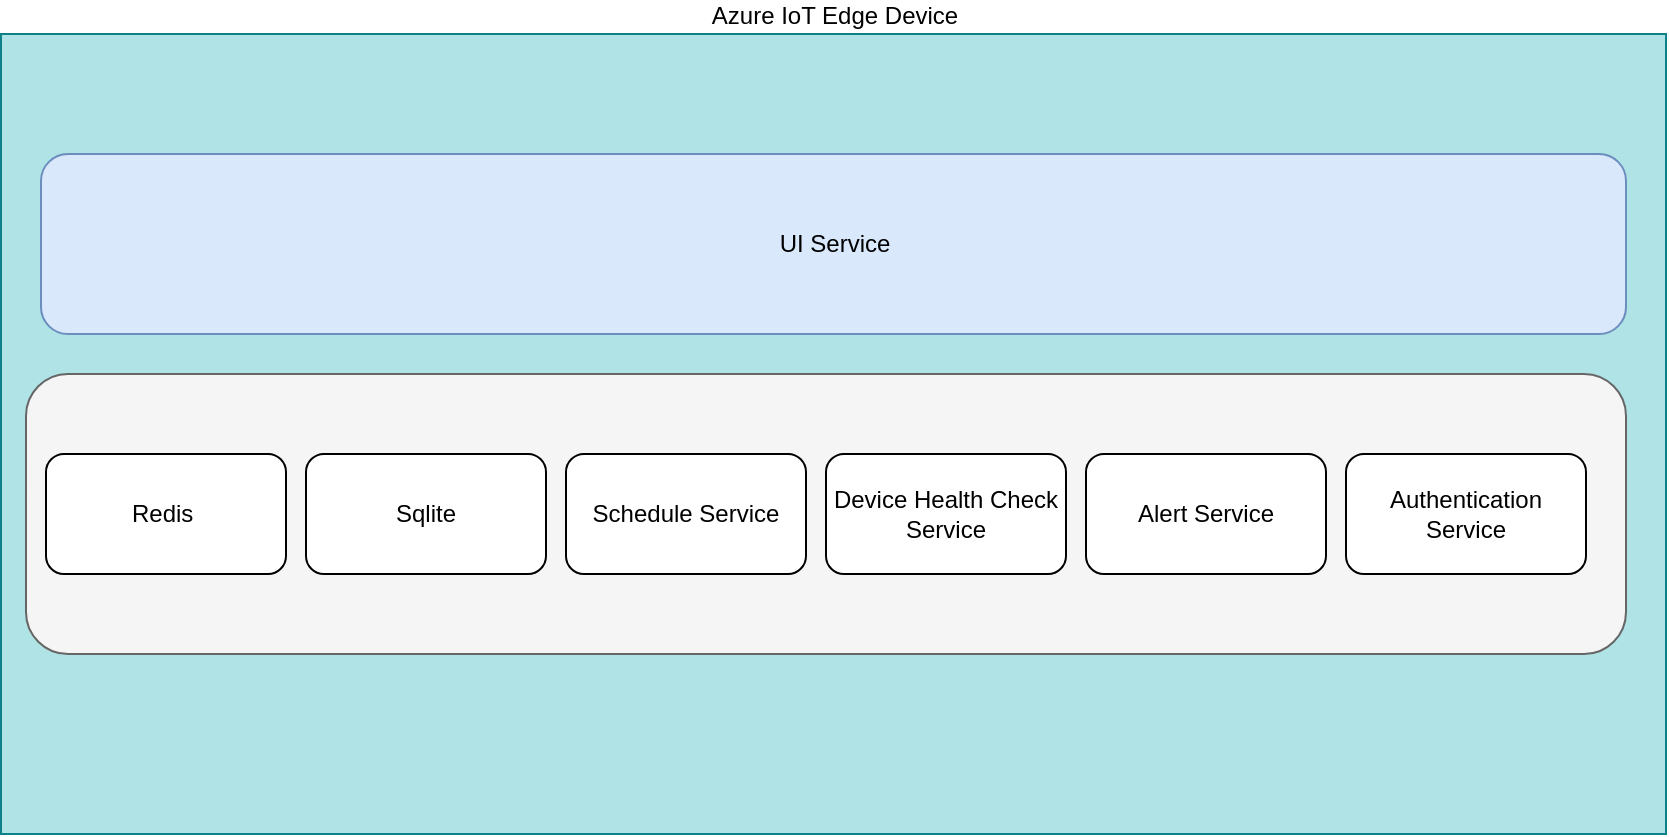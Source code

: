 <mxfile version="26.0.7">
  <diagram name="Page-1" id="lHPtpbV1Mrf0HBCzar6c">
    <mxGraphModel dx="1050" dy="1663" grid="1" gridSize="10" guides="1" tooltips="1" connect="1" arrows="1" fold="1" page="1" pageScale="1" pageWidth="850" pageHeight="1100" math="0" shadow="0">
      <root>
        <mxCell id="0" />
        <mxCell id="1" parent="0" />
        <mxCell id="YD5nHN6DEW7AADKX6xDB-1" value="Azure IoT Edge Device" style="rounded=0;whiteSpace=wrap;html=1;labelPosition=center;verticalLabelPosition=top;align=center;verticalAlign=bottom;fillColor=#b0e3e6;strokeColor=#0e8088;" vertex="1" parent="1">
          <mxGeometry x="97.5" y="10" width="832.5" height="400" as="geometry" />
        </mxCell>
        <mxCell id="YD5nHN6DEW7AADKX6xDB-10" value="" style="rounded=1;whiteSpace=wrap;html=1;fillColor=#f5f5f5;fontColor=#333333;strokeColor=#666666;" vertex="1" parent="1">
          <mxGeometry x="110" y="180" width="800" height="140" as="geometry" />
        </mxCell>
        <mxCell id="YD5nHN6DEW7AADKX6xDB-2" value="UI Service" style="rounded=1;whiteSpace=wrap;html=1;fillColor=#dae8fc;strokeColor=#6c8ebf;" vertex="1" parent="1">
          <mxGeometry x="117.5" y="70" width="792.5" height="90" as="geometry" />
        </mxCell>
        <mxCell id="YD5nHN6DEW7AADKX6xDB-4" value="Redis&amp;nbsp;" style="rounded=1;whiteSpace=wrap;html=1;" vertex="1" parent="1">
          <mxGeometry x="120" y="220" width="120" height="60" as="geometry" />
        </mxCell>
        <mxCell id="YD5nHN6DEW7AADKX6xDB-5" value="Sqlite" style="rounded=1;whiteSpace=wrap;html=1;" vertex="1" parent="1">
          <mxGeometry x="250" y="220" width="120" height="60" as="geometry" />
        </mxCell>
        <mxCell id="YD5nHN6DEW7AADKX6xDB-6" value="Schedule Service" style="rounded=1;whiteSpace=wrap;html=1;" vertex="1" parent="1">
          <mxGeometry x="380" y="220" width="120" height="60" as="geometry" />
        </mxCell>
        <mxCell id="YD5nHN6DEW7AADKX6xDB-8" value="Device Health Check Service" style="rounded=1;whiteSpace=wrap;html=1;" vertex="1" parent="1">
          <mxGeometry x="510" y="220" width="120" height="60" as="geometry" />
        </mxCell>
        <mxCell id="YD5nHN6DEW7AADKX6xDB-9" value="Alert Service" style="rounded=1;whiteSpace=wrap;html=1;" vertex="1" parent="1">
          <mxGeometry x="640" y="220" width="120" height="60" as="geometry" />
        </mxCell>
        <mxCell id="YD5nHN6DEW7AADKX6xDB-11" value="Authentication&lt;div&gt;Service&lt;/div&gt;" style="rounded=1;whiteSpace=wrap;html=1;" vertex="1" parent="1">
          <mxGeometry x="770" y="220" width="120" height="60" as="geometry" />
        </mxCell>
      </root>
    </mxGraphModel>
  </diagram>
</mxfile>
